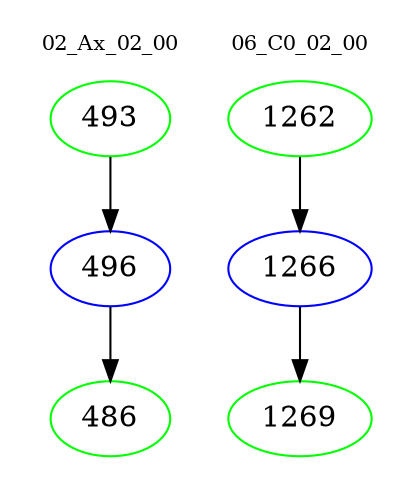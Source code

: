 digraph{
subgraph cluster_0 {
color = white
label = "02_Ax_02_00";
fontsize=10;
T0_493 [label="493", color="green"]
T0_493 -> T0_496 [color="black"]
T0_496 [label="496", color="blue"]
T0_496 -> T0_486 [color="black"]
T0_486 [label="486", color="green"]
}
subgraph cluster_1 {
color = white
label = "06_C0_02_00";
fontsize=10;
T1_1262 [label="1262", color="green"]
T1_1262 -> T1_1266 [color="black"]
T1_1266 [label="1266", color="blue"]
T1_1266 -> T1_1269 [color="black"]
T1_1269 [label="1269", color="green"]
}
}
